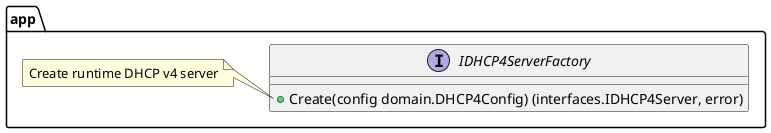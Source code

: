 @startuml

package app {
    interface IDHCP4ServerFactory {
        +Create(config domain.DHCP4Config) (interfaces.IDHCP4Server, error)
    }

    note left of IDHCP4ServerFactory::Create
    Create runtime DHCP v4 server
    end note
}

@enduml